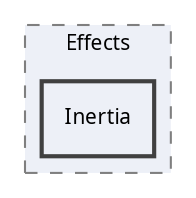 digraph "Inertia"
{
 // LATEX_PDF_SIZE
  edge [fontname="Calibrii",fontsize="10",labelfontname="Calibrii",labelfontsize="10"];
  node [fontname="Calibrii",fontsize="10",shape=record];
  compound=true
  subgraph clusterdir_2f71f7aa4cc41bbbff3bfb7002739e71 {
    graph [ bgcolor="#edf0f7", pencolor="grey50", style="filled,dashed,", label="Effects", fontname="Calibrii", fontsize="10", URL="dir_2f71f7aa4cc41bbbff3bfb7002739e71.html"]
  dir_8f48cd62a9d9deb2f0ba903e09c3cedd [shape=box, label="Inertia", style="filled,bold,", fillcolor="#edf0f7", color="grey25", URL="dir_8f48cd62a9d9deb2f0ba903e09c3cedd.html"];
  }
}
